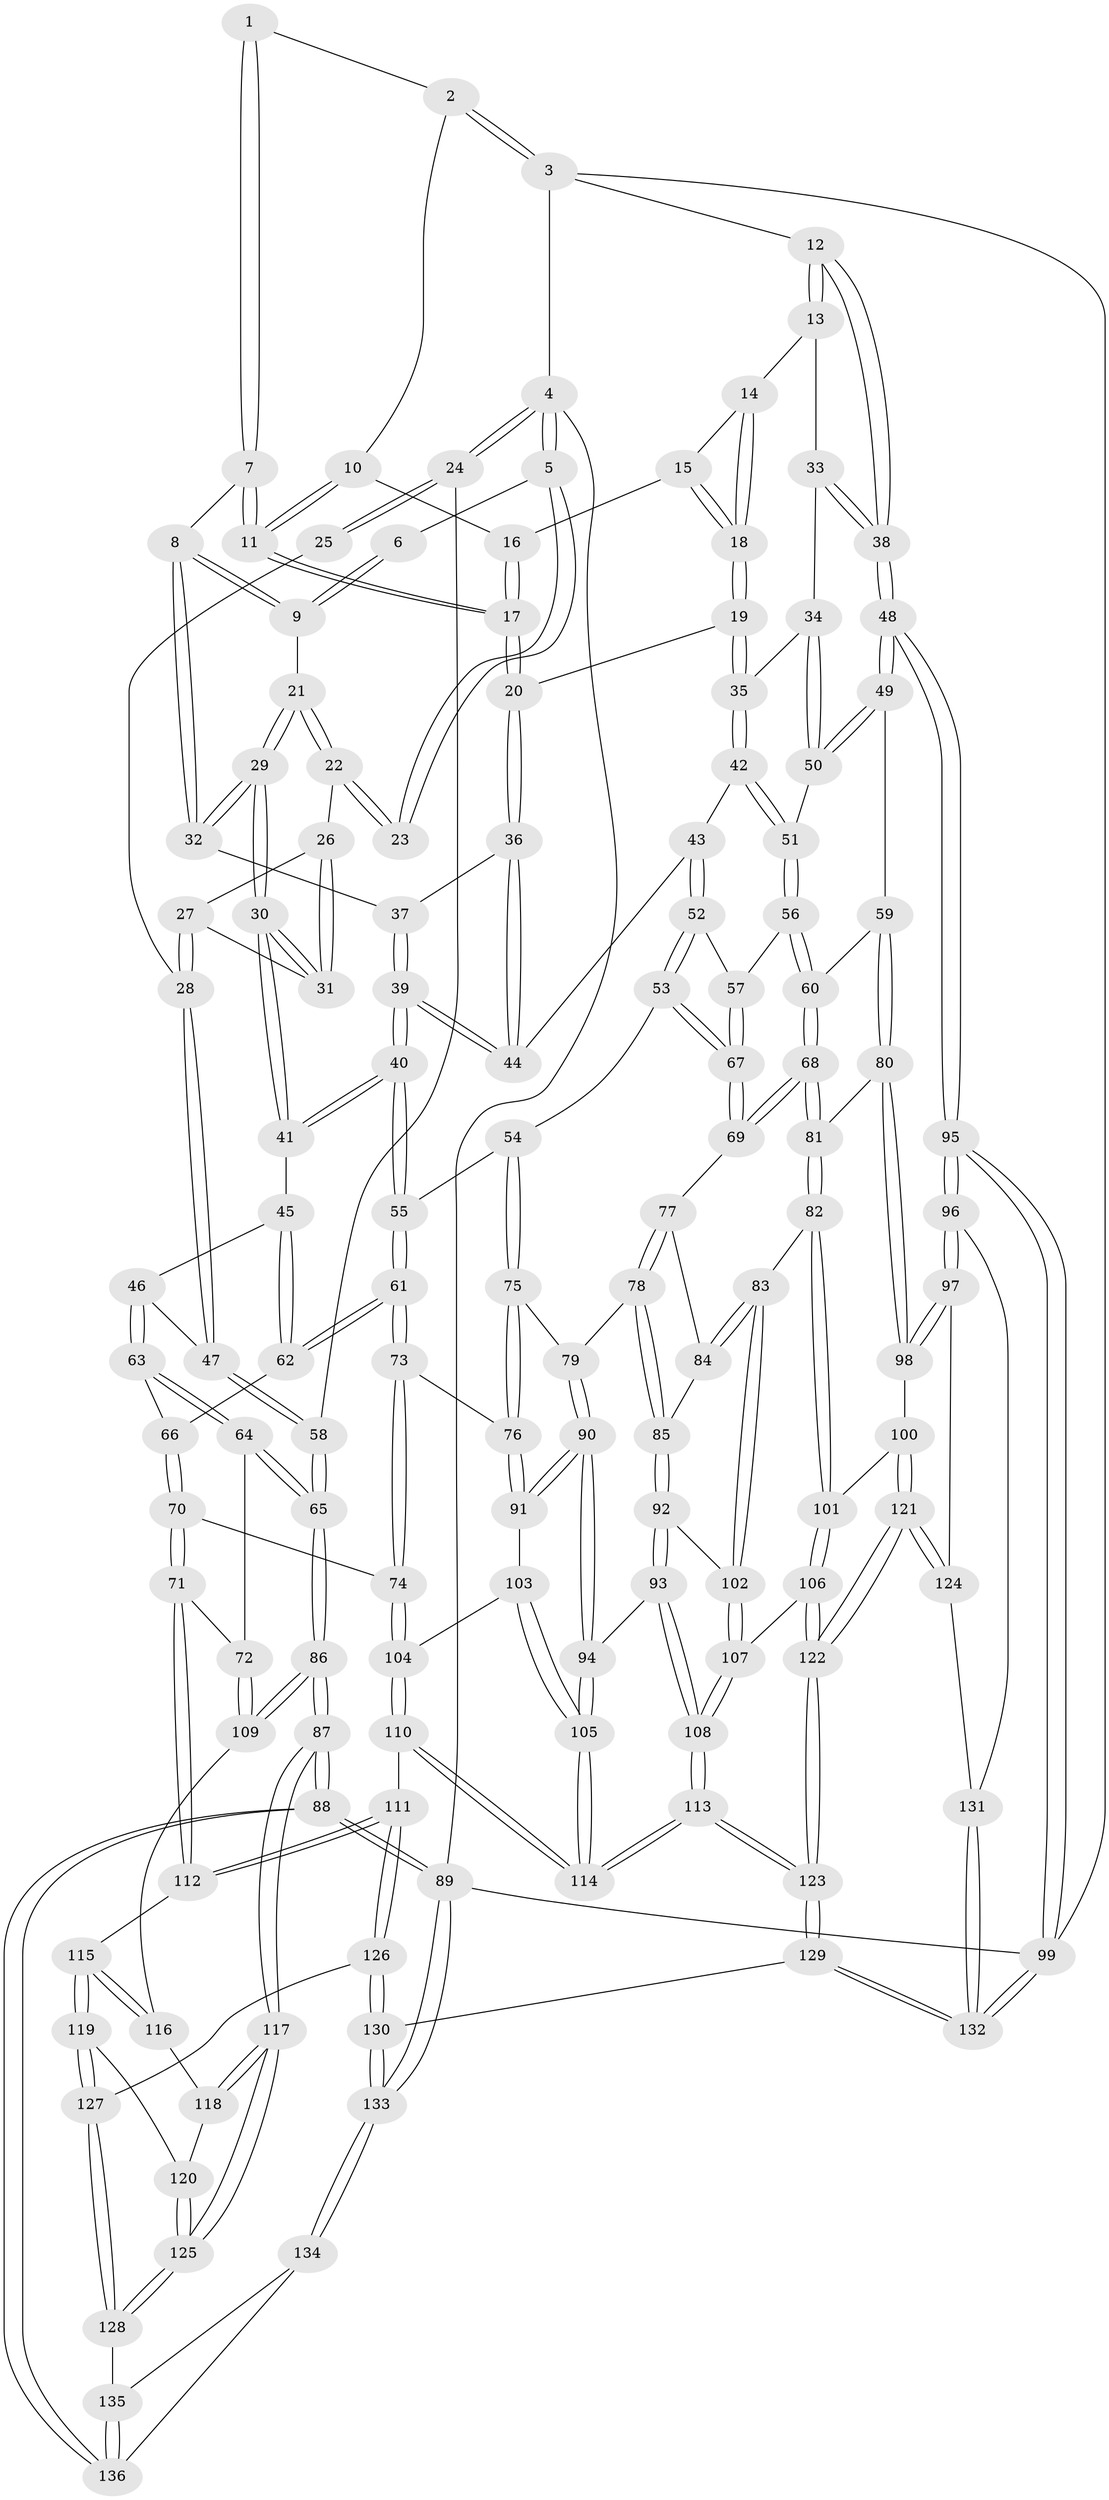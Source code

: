 // Generated by graph-tools (version 1.1) at 2025/27/03/15/25 16:27:56]
// undirected, 136 vertices, 337 edges
graph export_dot {
graph [start="1"]
  node [color=gray90,style=filled];
  1 [pos="+0.6200143734715194+0"];
  2 [pos="+0.7748239872755928+0"];
  3 [pos="+1+0"];
  4 [pos="+0+0"];
  5 [pos="+0.2693159839074141+0"];
  6 [pos="+0.550041842361481+0"];
  7 [pos="+0.6347324091123302+0.11561069825000071"];
  8 [pos="+0.6312556180562804+0.1157520325287474"];
  9 [pos="+0.5391594589181531+0.055952786854765055"];
  10 [pos="+0.769381028512408+0"];
  11 [pos="+0.6356808536092726+0.11592866458242782"];
  12 [pos="+1+0"];
  13 [pos="+0.9169422788540011+0.09672946671968778"];
  14 [pos="+0.8538926163148534+0.10330643124791945"];
  15 [pos="+0.7764732852981093+0"];
  16 [pos="+0.7718165009651361+0"];
  17 [pos="+0.674567746488763+0.13531624161044922"];
  18 [pos="+0.7699610507385916+0.18241463754005882"];
  19 [pos="+0.7657210211035811+0.18751943673652582"];
  20 [pos="+0.7061121128831318+0.1749369428517941"];
  21 [pos="+0.48951115849957727+0.08138761215809474"];
  22 [pos="+0.2797614637519252+0"];
  23 [pos="+0.26919625870977215+0"];
  24 [pos="+0+0.17650529808103138"];
  25 [pos="+0.09349552992520212+0.02589601094562025"];
  26 [pos="+0.2797051102059042+0"];
  27 [pos="+0.1754205340389848+0.1782154533579795"];
  28 [pos="+0.09345172733235318+0.24956488261184914"];
  29 [pos="+0.4411451294704955+0.18613981440316946"];
  30 [pos="+0.41378532972131654+0.2100438552751831"];
  31 [pos="+0.3914798842505922+0.19132270075359423"];
  32 [pos="+0.5741947084559709+0.1603018468481909"];
  33 [pos="+0.9243942298373578+0.16464564929337858"];
  34 [pos="+0.8638468218358974+0.25623268582917924"];
  35 [pos="+0.8086560254550674+0.2467230205266705"];
  36 [pos="+0.6568217070065341+0.2520647841214984"];
  37 [pos="+0.5785312180649507+0.2133717874263541"];
  38 [pos="+1+0.3637778501910326"];
  39 [pos="+0.5154870637555873+0.3076257160171369"];
  40 [pos="+0.45905901388811+0.3256448269585864"];
  41 [pos="+0.42753654298067845+0.3079371418567133"];
  42 [pos="+0.7751498142121093+0.3209642185556795"];
  43 [pos="+0.6687090656532911+0.3349476227857147"];
  44 [pos="+0.641534032632961+0.29585329290982226"];
  45 [pos="+0.40012632574990364+0.3245923759432252"];
  46 [pos="+0.2181459043296317+0.3500582964376007"];
  47 [pos="+0.08726525440784234+0.2566079259910603"];
  48 [pos="+1+0.403638318555548"];
  49 [pos="+1+0.4027625565260483"];
  50 [pos="+0.9373416318332175+0.31605952029188616"];
  51 [pos="+0.7928781438518889+0.37505522326869223"];
  52 [pos="+0.6645045264449407+0.3927583104884749"];
  53 [pos="+0.6083293106423441+0.46888667063250977"];
  54 [pos="+0.5933824595149397+0.4708635070564565"];
  55 [pos="+0.5072732780844824+0.416442947230589"];
  56 [pos="+0.794608759607135+0.41722368014722483"];
  57 [pos="+0.7650747019698667+0.42144969018473755"];
  58 [pos="+0+0.30425407791134346"];
  59 [pos="+0.9246412072700617+0.4651710334799391"];
  60 [pos="+0.8195238755185986+0.44191561877725577"];
  61 [pos="+0.4165661878368356+0.5531116085353075"];
  62 [pos="+0.3616542726532206+0.43689568664639505"];
  63 [pos="+0.2228431821233209+0.40965252397671303"];
  64 [pos="+0.11044137053158082+0.5471535157679328"];
  65 [pos="+0+0.42973077507752794"];
  66 [pos="+0.27963776370152726+0.49639729908275626"];
  67 [pos="+0.6789802670680815+0.5142241259992866"];
  68 [pos="+0.7580237202184482+0.5402080738443602"];
  69 [pos="+0.6831011971513147+0.5193090417802065"];
  70 [pos="+0.2799114644542143+0.5985275312116277"];
  71 [pos="+0.25139355430199994+0.611382776712703"];
  72 [pos="+0.15229421379662947+0.5914710369642078"];
  73 [pos="+0.4124000284441824+0.5728302135459352"];
  74 [pos="+0.365497936968191+0.6138474496157006"];
  75 [pos="+0.5792233172541137+0.5087241617428283"];
  76 [pos="+0.4782688665601578+0.58184427567898"];
  77 [pos="+0.681521319345174+0.5280080187387252"];
  78 [pos="+0.6254818238370699+0.5964137930961383"];
  79 [pos="+0.5853014200817509+0.586438390560568"];
  80 [pos="+0.8612024719202769+0.5844974836800141"];
  81 [pos="+0.7837774930764582+0.5820093370094122"];
  82 [pos="+0.7568528382532473+0.6314364985073614"];
  83 [pos="+0.7431002434179172+0.6319907766202467"];
  84 [pos="+0.6818361355425877+0.580949926753403"];
  85 [pos="+0.6570247337695756+0.628164560161273"];
  86 [pos="+0+0.5674766173756925"];
  87 [pos="+0+0.9816409883851376"];
  88 [pos="+0+1"];
  89 [pos="+0+1"];
  90 [pos="+0.5559936918576752+0.6426509475627634"];
  91 [pos="+0.5351973590380584+0.6317219223827731"];
  92 [pos="+0.6581351334131966+0.6406743083308037"];
  93 [pos="+0.6111154033010144+0.6730425874359963"];
  94 [pos="+0.564730368173646+0.6658899972322416"];
  95 [pos="+1+0.7153338891086168"];
  96 [pos="+1+0.7199238680815114"];
  97 [pos="+1+0.7176155764236332"];
  98 [pos="+0.9055863342695554+0.6752304599565985"];
  99 [pos="+1+1"];
  100 [pos="+0.849047161540207+0.6999790006938039"];
  101 [pos="+0.7795887239659828+0.6938325243376754"];
  102 [pos="+0.6866924485589988+0.6527595145323186"];
  103 [pos="+0.48056225231696514+0.6586994403162318"];
  104 [pos="+0.3890049749167239+0.6650753372811512"];
  105 [pos="+0.5345671691319124+0.7187779990359103"];
  106 [pos="+0.7633176563292016+0.713559040289821"];
  107 [pos="+0.6951630628690358+0.7093332656973536"];
  108 [pos="+0.6562870234314409+0.7446372558619674"];
  109 [pos="+0.09764128461623091+0.6909354382814628"];
  110 [pos="+0.4231838327252268+0.7863360481815098"];
  111 [pos="+0.4164755061936262+0.7876087185969763"];
  112 [pos="+0.2331937470675804+0.7487030464090918"];
  113 [pos="+0.6127597236241199+1"];
  114 [pos="+0.4846651494084854+0.8278303187373149"];
  115 [pos="+0.21749371879543347+0.7687790736674482"];
  116 [pos="+0.09757786668926913+0.691626703071726"];
  117 [pos="+0+0.9036021199475905"];
  118 [pos="+0.09516863705193045+0.6961438285432865"];
  119 [pos="+0.20577284230415518+0.8018024019237712"];
  120 [pos="+0.11679075103569043+0.7838387610890749"];
  121 [pos="+0.8170350292763289+0.8583831939529438"];
  122 [pos="+0.7477804509301729+0.9082001974917948"];
  123 [pos="+0.6242139913851852+1"];
  124 [pos="+0.8388063541182754+0.8510043148487388"];
  125 [pos="+0+0.8695324162854708"];
  126 [pos="+0.2816796406921075+0.86636881723136"];
  127 [pos="+0.21172752665584663+0.8522671112252739"];
  128 [pos="+0.19647385592663583+0.8738672014552652"];
  129 [pos="+0.6230937682891231+1"];
  130 [pos="+0.4502447487559607+1"];
  131 [pos="+0.9538923211056732+0.8842693048616979"];
  132 [pos="+0.8534138431534042+1"];
  133 [pos="+0.3049648054820103+1"];
  134 [pos="+0.19561413180094783+0.9399603695749253"];
  135 [pos="+0.1963203064729766+0.8767021199699757"];
  136 [pos="+0.050895480912681035+0.9674127896368507"];
  1 -- 2;
  1 -- 7;
  1 -- 7;
  2 -- 3;
  2 -- 3;
  2 -- 10;
  3 -- 4;
  3 -- 12;
  3 -- 99;
  4 -- 5;
  4 -- 5;
  4 -- 24;
  4 -- 24;
  4 -- 89;
  5 -- 6;
  5 -- 23;
  5 -- 23;
  6 -- 9;
  6 -- 9;
  7 -- 8;
  7 -- 11;
  7 -- 11;
  8 -- 9;
  8 -- 9;
  8 -- 32;
  8 -- 32;
  9 -- 21;
  10 -- 11;
  10 -- 11;
  10 -- 16;
  11 -- 17;
  11 -- 17;
  12 -- 13;
  12 -- 13;
  12 -- 38;
  12 -- 38;
  13 -- 14;
  13 -- 33;
  14 -- 15;
  14 -- 18;
  14 -- 18;
  15 -- 16;
  15 -- 18;
  15 -- 18;
  16 -- 17;
  16 -- 17;
  17 -- 20;
  17 -- 20;
  18 -- 19;
  18 -- 19;
  19 -- 20;
  19 -- 35;
  19 -- 35;
  20 -- 36;
  20 -- 36;
  21 -- 22;
  21 -- 22;
  21 -- 29;
  21 -- 29;
  22 -- 23;
  22 -- 23;
  22 -- 26;
  24 -- 25;
  24 -- 25;
  24 -- 58;
  25 -- 28;
  26 -- 27;
  26 -- 31;
  26 -- 31;
  27 -- 28;
  27 -- 28;
  27 -- 31;
  28 -- 47;
  28 -- 47;
  29 -- 30;
  29 -- 30;
  29 -- 32;
  29 -- 32;
  30 -- 31;
  30 -- 31;
  30 -- 41;
  30 -- 41;
  32 -- 37;
  33 -- 34;
  33 -- 38;
  33 -- 38;
  34 -- 35;
  34 -- 50;
  34 -- 50;
  35 -- 42;
  35 -- 42;
  36 -- 37;
  36 -- 44;
  36 -- 44;
  37 -- 39;
  37 -- 39;
  38 -- 48;
  38 -- 48;
  39 -- 40;
  39 -- 40;
  39 -- 44;
  39 -- 44;
  40 -- 41;
  40 -- 41;
  40 -- 55;
  40 -- 55;
  41 -- 45;
  42 -- 43;
  42 -- 51;
  42 -- 51;
  43 -- 44;
  43 -- 52;
  43 -- 52;
  45 -- 46;
  45 -- 62;
  45 -- 62;
  46 -- 47;
  46 -- 63;
  46 -- 63;
  47 -- 58;
  47 -- 58;
  48 -- 49;
  48 -- 49;
  48 -- 95;
  48 -- 95;
  49 -- 50;
  49 -- 50;
  49 -- 59;
  50 -- 51;
  51 -- 56;
  51 -- 56;
  52 -- 53;
  52 -- 53;
  52 -- 57;
  53 -- 54;
  53 -- 67;
  53 -- 67;
  54 -- 55;
  54 -- 75;
  54 -- 75;
  55 -- 61;
  55 -- 61;
  56 -- 57;
  56 -- 60;
  56 -- 60;
  57 -- 67;
  57 -- 67;
  58 -- 65;
  58 -- 65;
  59 -- 60;
  59 -- 80;
  59 -- 80;
  60 -- 68;
  60 -- 68;
  61 -- 62;
  61 -- 62;
  61 -- 73;
  61 -- 73;
  62 -- 66;
  63 -- 64;
  63 -- 64;
  63 -- 66;
  64 -- 65;
  64 -- 65;
  64 -- 72;
  65 -- 86;
  65 -- 86;
  66 -- 70;
  66 -- 70;
  67 -- 69;
  67 -- 69;
  68 -- 69;
  68 -- 69;
  68 -- 81;
  68 -- 81;
  69 -- 77;
  70 -- 71;
  70 -- 71;
  70 -- 74;
  71 -- 72;
  71 -- 112;
  71 -- 112;
  72 -- 109;
  72 -- 109;
  73 -- 74;
  73 -- 74;
  73 -- 76;
  74 -- 104;
  74 -- 104;
  75 -- 76;
  75 -- 76;
  75 -- 79;
  76 -- 91;
  76 -- 91;
  77 -- 78;
  77 -- 78;
  77 -- 84;
  78 -- 79;
  78 -- 85;
  78 -- 85;
  79 -- 90;
  79 -- 90;
  80 -- 81;
  80 -- 98;
  80 -- 98;
  81 -- 82;
  81 -- 82;
  82 -- 83;
  82 -- 101;
  82 -- 101;
  83 -- 84;
  83 -- 84;
  83 -- 102;
  83 -- 102;
  84 -- 85;
  85 -- 92;
  85 -- 92;
  86 -- 87;
  86 -- 87;
  86 -- 109;
  86 -- 109;
  87 -- 88;
  87 -- 88;
  87 -- 117;
  87 -- 117;
  88 -- 89;
  88 -- 89;
  88 -- 136;
  88 -- 136;
  89 -- 133;
  89 -- 133;
  89 -- 99;
  90 -- 91;
  90 -- 91;
  90 -- 94;
  90 -- 94;
  91 -- 103;
  92 -- 93;
  92 -- 93;
  92 -- 102;
  93 -- 94;
  93 -- 108;
  93 -- 108;
  94 -- 105;
  94 -- 105;
  95 -- 96;
  95 -- 96;
  95 -- 99;
  95 -- 99;
  96 -- 97;
  96 -- 97;
  96 -- 131;
  97 -- 98;
  97 -- 98;
  97 -- 124;
  98 -- 100;
  99 -- 132;
  99 -- 132;
  100 -- 101;
  100 -- 121;
  100 -- 121;
  101 -- 106;
  101 -- 106;
  102 -- 107;
  102 -- 107;
  103 -- 104;
  103 -- 105;
  103 -- 105;
  104 -- 110;
  104 -- 110;
  105 -- 114;
  105 -- 114;
  106 -- 107;
  106 -- 122;
  106 -- 122;
  107 -- 108;
  107 -- 108;
  108 -- 113;
  108 -- 113;
  109 -- 116;
  110 -- 111;
  110 -- 114;
  110 -- 114;
  111 -- 112;
  111 -- 112;
  111 -- 126;
  111 -- 126;
  112 -- 115;
  113 -- 114;
  113 -- 114;
  113 -- 123;
  113 -- 123;
  115 -- 116;
  115 -- 116;
  115 -- 119;
  115 -- 119;
  116 -- 118;
  117 -- 118;
  117 -- 118;
  117 -- 125;
  117 -- 125;
  118 -- 120;
  119 -- 120;
  119 -- 127;
  119 -- 127;
  120 -- 125;
  120 -- 125;
  121 -- 122;
  121 -- 122;
  121 -- 124;
  121 -- 124;
  122 -- 123;
  122 -- 123;
  123 -- 129;
  123 -- 129;
  124 -- 131;
  125 -- 128;
  125 -- 128;
  126 -- 127;
  126 -- 130;
  126 -- 130;
  127 -- 128;
  127 -- 128;
  128 -- 135;
  129 -- 130;
  129 -- 132;
  129 -- 132;
  130 -- 133;
  130 -- 133;
  131 -- 132;
  131 -- 132;
  133 -- 134;
  133 -- 134;
  134 -- 135;
  134 -- 136;
  135 -- 136;
  135 -- 136;
}
